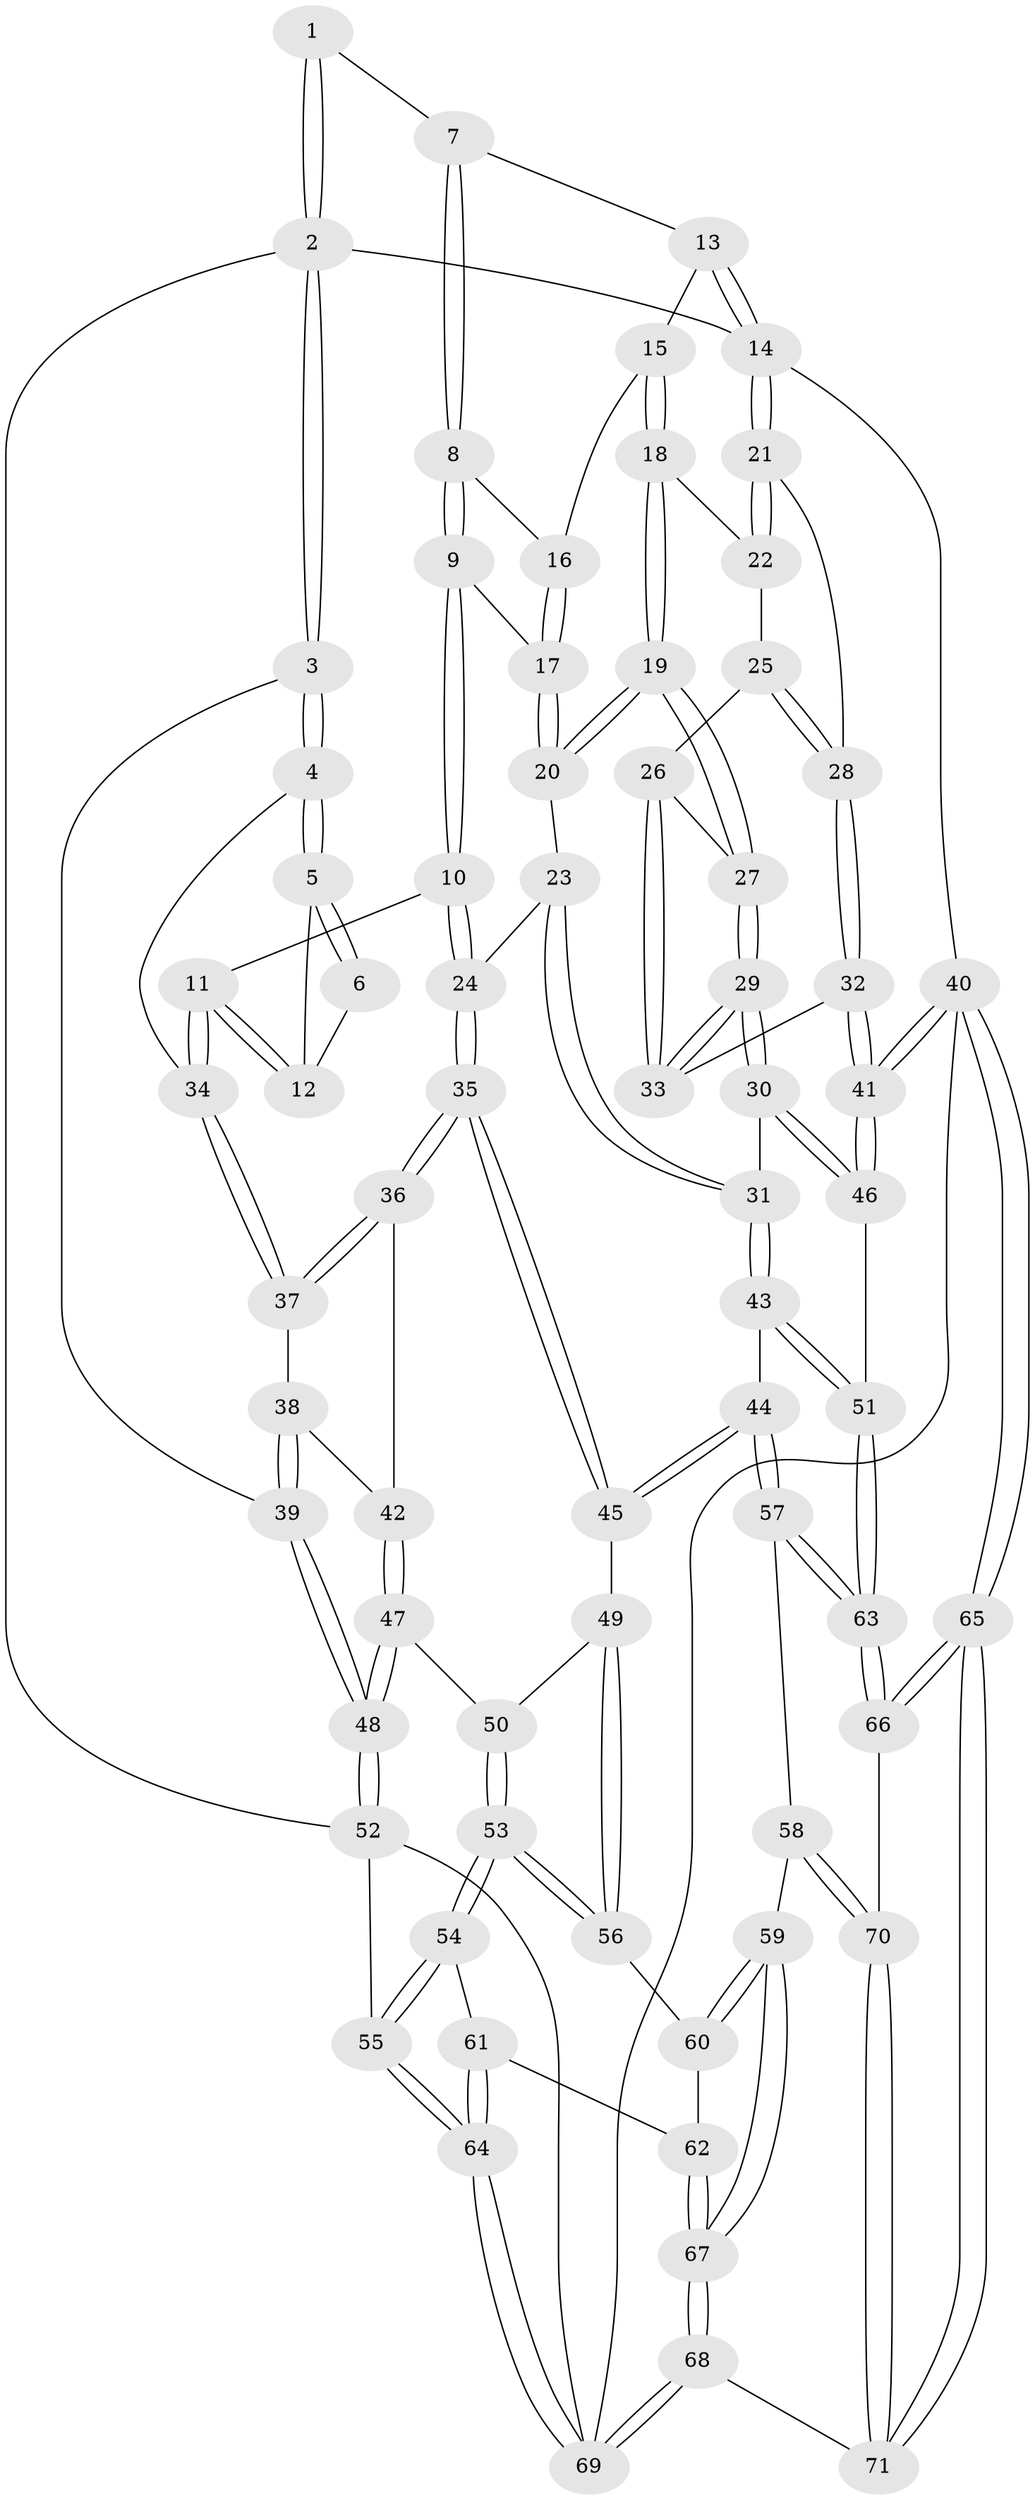 // coarse degree distribution, {2: 0.046511627906976744, 4: 0.3023255813953488, 3: 0.6046511627906976, 1: 0.023255813953488372, 5: 0.023255813953488372}
// Generated by graph-tools (version 1.1) at 2025/38/03/04/25 23:38:23]
// undirected, 71 vertices, 174 edges
graph export_dot {
  node [color=gray90,style=filled];
  1 [pos="+0.3468469273981944+0"];
  2 [pos="+0+0"];
  3 [pos="+0+0.19954558240787956"];
  4 [pos="+0.013511878059798978+0.21947511375193327"];
  5 [pos="+0.06617957430796685+0.19789651661939892"];
  6 [pos="+0.33852011063007625+0"];
  7 [pos="+0.41406937719515324+0"];
  8 [pos="+0.4212102861868873+0"];
  9 [pos="+0.4687591492915238+0.07306580834176357"];
  10 [pos="+0.42605078090194837+0.3199046901884199"];
  11 [pos="+0.2921331677612181+0.26320705757528634"];
  12 [pos="+0.26765013857179537+0.21385042097861112"];
  13 [pos="+0.8098896247418413+0"];
  14 [pos="+1+0"];
  15 [pos="+0.7396824710491798+0.10272314583552304"];
  16 [pos="+0.6751745930591457+0.11533053723224407"];
  17 [pos="+0.6077032552724336+0.1891447462771241"];
  18 [pos="+0.7882069699864178+0.187255316315693"];
  19 [pos="+0.7512066651547339+0.26722365056617964"];
  20 [pos="+0.6177592431740343+0.22858687215345183"];
  21 [pos="+1+0.015640209609747307"];
  22 [pos="+0.8880148782306782+0.16477829245042036"];
  23 [pos="+0.6073537753690197+0.24027868015612996"];
  24 [pos="+0.45549651196532187+0.36669613280507607"];
  25 [pos="+0.872791687805858+0.2879453608616298"];
  26 [pos="+0.86628583725339+0.29456357152446583"];
  27 [pos="+0.7532139497734691+0.27558414499114603"];
  28 [pos="+1+0.07955222564380598"];
  29 [pos="+0.7320253761459703+0.5128072315526054"];
  30 [pos="+0.7271378869309185+0.517618857032819"];
  31 [pos="+0.7061122961109519+0.5257621507598454"];
  32 [pos="+1+0.4275805114557247"];
  33 [pos="+0.9741999911979536+0.44350384731142867"];
  34 [pos="+0.1783246252224642+0.3732786135490762"];
  35 [pos="+0.4811133083726881+0.5373247136117358"];
  36 [pos="+0.22866721586804145+0.4658108359414178"];
  37 [pos="+0.18220095820205023+0.4176779493344443"];
  38 [pos="+0.11590740209474781+0.4462285826116787"];
  39 [pos="+0+0.5148762121817173"];
  40 [pos="+1+1"];
  41 [pos="+1+0.7603563493938434"];
  42 [pos="+0.1239164300198947+0.6289509889154182"];
  43 [pos="+0.6492031778133717+0.5513469362159316"];
  44 [pos="+0.5565264542529471+0.5888153505648038"];
  45 [pos="+0.5045332331445209+0.5735524638938659"];
  46 [pos="+0.9508637643660838+0.7501741464589415"];
  47 [pos="+0.11322797008380214+0.6500925810885405"];
  48 [pos="+0+0.6311938323732631"];
  49 [pos="+0.49256508809325367+0.5840435579748168"];
  50 [pos="+0.14066055926789134+0.6680828365923444"];
  51 [pos="+0.8631015276607861+0.8105391678289773"];
  52 [pos="+0+0.7745742961410033"];
  53 [pos="+0.192409260718088+0.7946747595576942"];
  54 [pos="+0.19230529073159364+0.7953012805160188"];
  55 [pos="+0.09026813842433896+0.8941576125689173"];
  56 [pos="+0.40486506585381915+0.7160691694311593"];
  57 [pos="+0.5773318927065306+0.6483862791269621"];
  58 [pos="+0.5762093818702272+0.8536388005249226"];
  59 [pos="+0.43311943765535943+0.8956983798357675"];
  60 [pos="+0.4025792863451792+0.7268189914802942"];
  61 [pos="+0.22818486517750572+0.8344400541387539"];
  62 [pos="+0.3196640544213561+0.87947495061275"];
  63 [pos="+0.80707148278765+0.8568198460061947"];
  64 [pos="+0.2286134663974128+1"];
  65 [pos="+0.8646579690966956+1"];
  66 [pos="+0.8067642618431279+0.8585314260058936"];
  67 [pos="+0.35916860919285026+1"];
  68 [pos="+0.3494088041206092+1"];
  69 [pos="+0.23318312089524723+1"];
  70 [pos="+0.595215486759981+0.9151841061372356"];
  71 [pos="+0.5858235138396263+1"];
  1 -- 2;
  1 -- 2;
  1 -- 7;
  2 -- 3;
  2 -- 3;
  2 -- 14;
  2 -- 52;
  3 -- 4;
  3 -- 4;
  3 -- 39;
  4 -- 5;
  4 -- 5;
  4 -- 34;
  5 -- 6;
  5 -- 6;
  5 -- 12;
  6 -- 12;
  7 -- 8;
  7 -- 8;
  7 -- 13;
  8 -- 9;
  8 -- 9;
  8 -- 16;
  9 -- 10;
  9 -- 10;
  9 -- 17;
  10 -- 11;
  10 -- 24;
  10 -- 24;
  11 -- 12;
  11 -- 12;
  11 -- 34;
  11 -- 34;
  13 -- 14;
  13 -- 14;
  13 -- 15;
  14 -- 21;
  14 -- 21;
  14 -- 40;
  15 -- 16;
  15 -- 18;
  15 -- 18;
  16 -- 17;
  16 -- 17;
  17 -- 20;
  17 -- 20;
  18 -- 19;
  18 -- 19;
  18 -- 22;
  19 -- 20;
  19 -- 20;
  19 -- 27;
  19 -- 27;
  20 -- 23;
  21 -- 22;
  21 -- 22;
  21 -- 28;
  22 -- 25;
  23 -- 24;
  23 -- 31;
  23 -- 31;
  24 -- 35;
  24 -- 35;
  25 -- 26;
  25 -- 28;
  25 -- 28;
  26 -- 27;
  26 -- 33;
  26 -- 33;
  27 -- 29;
  27 -- 29;
  28 -- 32;
  28 -- 32;
  29 -- 30;
  29 -- 30;
  29 -- 33;
  29 -- 33;
  30 -- 31;
  30 -- 46;
  30 -- 46;
  31 -- 43;
  31 -- 43;
  32 -- 33;
  32 -- 41;
  32 -- 41;
  34 -- 37;
  34 -- 37;
  35 -- 36;
  35 -- 36;
  35 -- 45;
  35 -- 45;
  36 -- 37;
  36 -- 37;
  36 -- 42;
  37 -- 38;
  38 -- 39;
  38 -- 39;
  38 -- 42;
  39 -- 48;
  39 -- 48;
  40 -- 41;
  40 -- 41;
  40 -- 65;
  40 -- 65;
  40 -- 69;
  41 -- 46;
  41 -- 46;
  42 -- 47;
  42 -- 47;
  43 -- 44;
  43 -- 51;
  43 -- 51;
  44 -- 45;
  44 -- 45;
  44 -- 57;
  44 -- 57;
  45 -- 49;
  46 -- 51;
  47 -- 48;
  47 -- 48;
  47 -- 50;
  48 -- 52;
  48 -- 52;
  49 -- 50;
  49 -- 56;
  49 -- 56;
  50 -- 53;
  50 -- 53;
  51 -- 63;
  51 -- 63;
  52 -- 55;
  52 -- 69;
  53 -- 54;
  53 -- 54;
  53 -- 56;
  53 -- 56;
  54 -- 55;
  54 -- 55;
  54 -- 61;
  55 -- 64;
  55 -- 64;
  56 -- 60;
  57 -- 58;
  57 -- 63;
  57 -- 63;
  58 -- 59;
  58 -- 70;
  58 -- 70;
  59 -- 60;
  59 -- 60;
  59 -- 67;
  59 -- 67;
  60 -- 62;
  61 -- 62;
  61 -- 64;
  61 -- 64;
  62 -- 67;
  62 -- 67;
  63 -- 66;
  63 -- 66;
  64 -- 69;
  64 -- 69;
  65 -- 66;
  65 -- 66;
  65 -- 71;
  65 -- 71;
  66 -- 70;
  67 -- 68;
  67 -- 68;
  68 -- 69;
  68 -- 69;
  68 -- 71;
  70 -- 71;
  70 -- 71;
}
